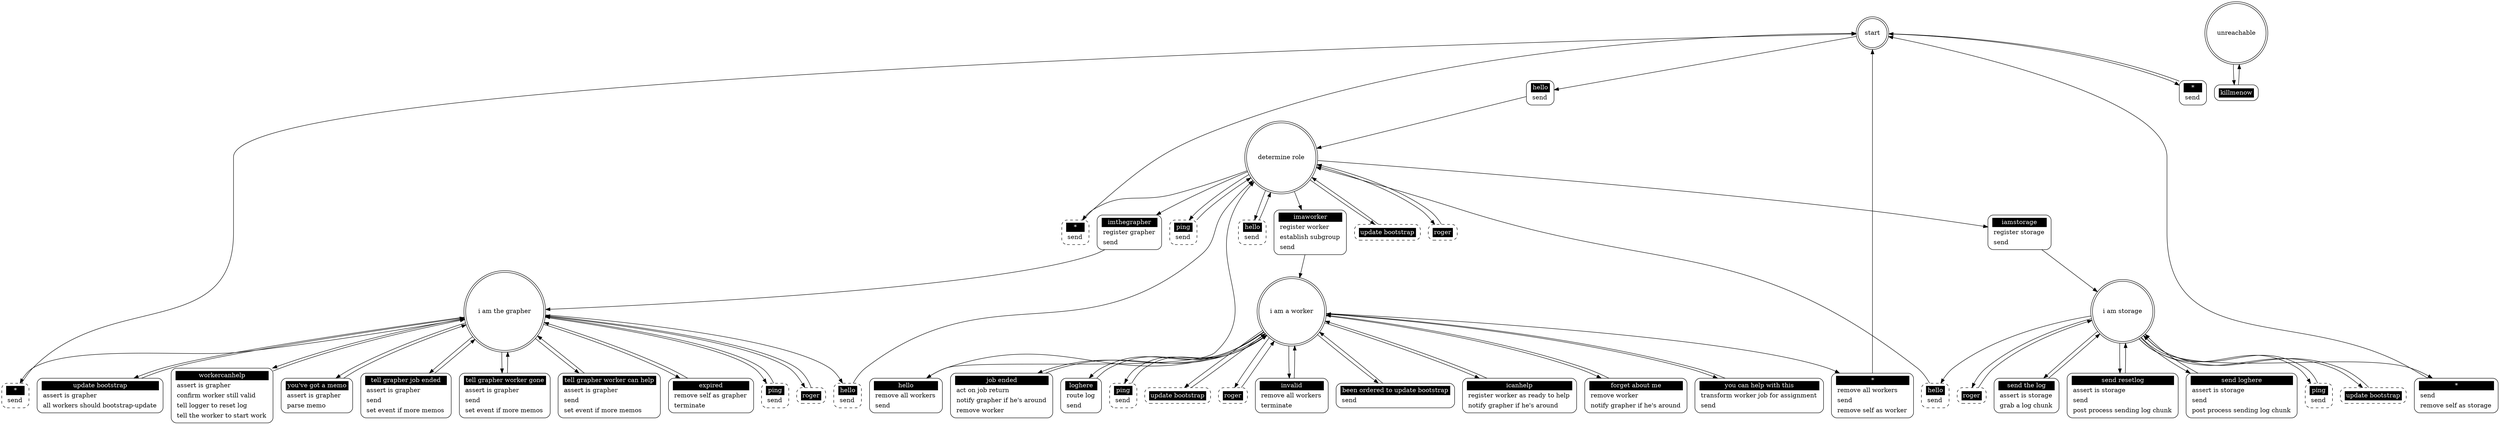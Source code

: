 ## Automatically generated from pkggraph_server.xml by gsl
digraph "pkggraph_server" {

 "start" [shape = "doublecircle"];
 "start hello" [shape = "Mrecord" style = solid label = <<table border="0" cellborder="0" cellpadding="3" bgcolor="white"><tr><td bgcolor="black" align="center" colspan="2"><font color="white">hello</font></td></tr><tr><td align="left" port="r3">send</td></tr></table>>];
 "start" -> "start hello";
 "start hello" -> "determine role";
 "start *" [shape = "Mrecord" style = solid label = <<table border="0" cellborder="0" cellpadding="3" bgcolor="white"><tr><td bgcolor="black" align="center" colspan="2"><font color="white">*</font></td></tr><tr><td align="left" port="r3">send</td></tr></table>>];
 "start" -> "start *";
 "start *" -> "start";

 "determine role" [shape = "doublecircle"];
 "determine role *" [shape = "Mrecord" style = dashed label = <<table border="0" cellborder="0" cellpadding="3" bgcolor="white"><tr><td bgcolor="black" align="center" colspan="2"><font color="white">*</font></td></tr><tr><td align="left" port="r3">send</td></tr></table>>];
 "determine role" -> "determine role *";
 "determine role *" -> "start";
 "determine role ping" [shape = "Mrecord" style = dashed label = <<table border="0" cellborder="0" cellpadding="3" bgcolor="white"><tr><td bgcolor="black" align="center" colspan="2"><font color="white">ping</font></td></tr><tr><td align="left" port="r3">send</td></tr></table>>];
 "determine role" -> "determine role ping";
 "determine role ping" -> "determine role";
 "determine role hello" [shape = "Mrecord" style = dashed label = <<table border="0" cellborder="0" cellpadding="3" bgcolor="white"><tr><td bgcolor="black" align="center" colspan="2"><font color="white">hello</font></td></tr><tr><td align="left" port="r3">send</td></tr></table>>];
 "determine role" -> "determine role hello";
 "determine role hello" -> "determine role";
 "determine role update bootstrap" [shape = "Mrecord" style = dashed label = <<table border="0" cellborder="0" cellpadding="3" bgcolor="white"><tr><td bgcolor="black" align="center" colspan="2"><font color="white">update bootstrap</font></td></tr></table>>];
 "determine role" -> "determine role update bootstrap";
 "determine role update bootstrap" -> "determine role";
 "determine role roger" [shape = "Mrecord" style = dashed label = <<table border="0" cellborder="0" cellpadding="3" bgcolor="white"><tr><td bgcolor="black" align="center" colspan="2"><font color="white">roger</font></td></tr></table>>];
 "determine role" -> "determine role roger";
 "determine role roger" -> "determine role";
 "determine role imthegrapher" [shape = "Mrecord" style = solid label = <<table border="0" cellborder="0" cellpadding="3" bgcolor="white"><tr><td bgcolor="black" align="center" colspan="2"><font color="white">imthegrapher</font></td></tr><tr><td align="left" port="r3">register grapher</td></tr><tr><td align="left" port="r3">send</td></tr></table>>];
 "determine role" -> "determine role imthegrapher";
 "determine role imthegrapher" -> "i am the grapher";
 "determine role imaworker" [shape = "Mrecord" style = solid label = <<table border="0" cellborder="0" cellpadding="3" bgcolor="white"><tr><td bgcolor="black" align="center" colspan="2"><font color="white">imaworker</font></td></tr><tr><td align="left" port="r3">register worker</td></tr><tr><td align="left" port="r3">establish subgroup</td></tr><tr><td align="left" port="r3">send</td></tr></table>>];
 "determine role" -> "determine role imaworker";
 "determine role imaworker" -> "i am a worker";
 "determine role iamstorage" [shape = "Mrecord" style = solid label = <<table border="0" cellborder="0" cellpadding="3" bgcolor="white"><tr><td bgcolor="black" align="center" colspan="2"><font color="white">iamstorage</font></td></tr><tr><td align="left" port="r3">register storage</td></tr><tr><td align="left" port="r3">send</td></tr></table>>];
 "determine role" -> "determine role iamstorage";
 "determine role iamstorage" -> "i am storage";

 "i am the grapher" [shape = "doublecircle"];
 "i am the grapher *" [shape = "Mrecord" style = dashed label = <<table border="0" cellborder="0" cellpadding="3" bgcolor="white"><tr><td bgcolor="black" align="center" colspan="2"><font color="white">*</font></td></tr><tr><td align="left" port="r3">send</td></tr></table>>];
 "i am the grapher" -> "i am the grapher *";
 "i am the grapher *" -> "start";
 "i am the grapher ping" [shape = "Mrecord" style = dashed label = <<table border="0" cellborder="0" cellpadding="3" bgcolor="white"><tr><td bgcolor="black" align="center" colspan="2"><font color="white">ping</font></td></tr><tr><td align="left" port="r3">send</td></tr></table>>];
 "i am the grapher" -> "i am the grapher ping";
 "i am the grapher ping" -> "i am the grapher";
 "i am the grapher hello" [shape = "Mrecord" style = dashed label = <<table border="0" cellborder="0" cellpadding="3" bgcolor="white"><tr><td bgcolor="black" align="center" colspan="2"><font color="white">hello</font></td></tr><tr><td align="left" port="r3">send</td></tr></table>>];
 "i am the grapher" -> "i am the grapher hello";
 "i am the grapher hello" -> "determine role";
 "i am the grapher roger" [shape = "Mrecord" style = dashed label = <<table border="0" cellborder="0" cellpadding="3" bgcolor="white"><tr><td bgcolor="black" align="center" colspan="2"><font color="white">roger</font></td></tr></table>>];
 "i am the grapher" -> "i am the grapher roger";
 "i am the grapher roger" -> "i am the grapher";
 "i am the grapher update bootstrap" [shape = "Mrecord" style = solid label = <<table border="0" cellborder="0" cellpadding="3" bgcolor="white"><tr><td bgcolor="black" align="center" colspan="2"><font color="white">update bootstrap</font></td></tr><tr><td align="left" port="r3">assert is grapher</td></tr><tr><td align="left" port="r3">all workers should bootstrap-update</td></tr></table>>];
 "i am the grapher" -> "i am the grapher update bootstrap";
 "i am the grapher update bootstrap" -> "i am the grapher";
 "i am the grapher workercanhelp" [shape = "Mrecord" style = solid label = <<table border="0" cellborder="0" cellpadding="3" bgcolor="white"><tr><td bgcolor="black" align="center" colspan="2"><font color="white">workercanhelp</font></td></tr><tr><td align="left" port="r3">assert is grapher</td></tr><tr><td align="left" port="r3">confirm worker still valid</td></tr><tr><td align="left" port="r3">tell logger to reset log</td></tr><tr><td align="left" port="r3">tell the worker to start work</td></tr></table>>];
 "i am the grapher" -> "i am the grapher workercanhelp";
 "i am the grapher workercanhelp" -> "i am the grapher";
 "i am the grapher you've got a memo" [shape = "Mrecord" style = solid label = <<table border="0" cellborder="0" cellpadding="3" bgcolor="white"><tr><td bgcolor="black" align="center" colspan="2"><font color="white">you've got a memo</font></td></tr><tr><td align="left" port="r3">assert is grapher</td></tr><tr><td align="left" port="r3">parse memo</td></tr></table>>];
 "i am the grapher" -> "i am the grapher you've got a memo";
 "i am the grapher you've got a memo" -> "i am the grapher";
 "i am the grapher tell grapher job ended" [shape = "Mrecord" style = solid label = <<table border="0" cellborder="0" cellpadding="3" bgcolor="white"><tr><td bgcolor="black" align="center" colspan="2"><font color="white">tell grapher job ended</font></td></tr><tr><td align="left" port="r3">assert is grapher</td></tr><tr><td align="left" port="r3">send</td></tr><tr><td align="left" port="r3">set event if more memos</td></tr></table>>];
 "i am the grapher" -> "i am the grapher tell grapher job ended";
 "i am the grapher tell grapher job ended" -> "i am the grapher";
 "i am the grapher tell grapher worker gone" [shape = "Mrecord" style = solid label = <<table border="0" cellborder="0" cellpadding="3" bgcolor="white"><tr><td bgcolor="black" align="center" colspan="2"><font color="white">tell grapher worker gone</font></td></tr><tr><td align="left" port="r3">assert is grapher</td></tr><tr><td align="left" port="r3">send</td></tr><tr><td align="left" port="r3">set event if more memos</td></tr></table>>];
 "i am the grapher" -> "i am the grapher tell grapher worker gone";
 "i am the grapher tell grapher worker gone" -> "i am the grapher";
 "i am the grapher tell grapher worker can help" [shape = "Mrecord" style = solid label = <<table border="0" cellborder="0" cellpadding="3" bgcolor="white"><tr><td bgcolor="black" align="center" colspan="2"><font color="white">tell grapher worker can help</font></td></tr><tr><td align="left" port="r3">assert is grapher</td></tr><tr><td align="left" port="r3">send</td></tr><tr><td align="left" port="r3">set event if more memos</td></tr></table>>];
 "i am the grapher" -> "i am the grapher tell grapher worker can help";
 "i am the grapher tell grapher worker can help" -> "i am the grapher";
 "i am the grapher expired" [shape = "Mrecord" style = solid label = <<table border="0" cellborder="0" cellpadding="3" bgcolor="white"><tr><td bgcolor="black" align="center" colspan="2"><font color="white">expired</font></td></tr><tr><td align="left" port="r3">remove self as grapher</td></tr><tr><td align="left" port="r3">terminate</td></tr></table>>];
 "i am the grapher" -> "i am the grapher expired";
 "i am the grapher expired" -> "i am the grapher";

 "i am a worker" [shape = "doublecircle"];
 "i am a worker ping" [shape = "Mrecord" style = dashed label = <<table border="0" cellborder="0" cellpadding="3" bgcolor="white"><tr><td bgcolor="black" align="center" colspan="2"><font color="white">ping</font></td></tr><tr><td align="left" port="r3">send</td></tr></table>>];
 "i am a worker" -> "i am a worker ping";
 "i am a worker ping" -> "i am a worker";
 "i am a worker update bootstrap" [shape = "Mrecord" style = dashed label = <<table border="0" cellborder="0" cellpadding="3" bgcolor="white"><tr><td bgcolor="black" align="center" colspan="2"><font color="white">update bootstrap</font></td></tr></table>>];
 "i am a worker" -> "i am a worker update bootstrap";
 "i am a worker update bootstrap" -> "i am a worker";
 "i am a worker roger" [shape = "Mrecord" style = dashed label = <<table border="0" cellborder="0" cellpadding="3" bgcolor="white"><tr><td bgcolor="black" align="center" colspan="2"><font color="white">roger</font></td></tr></table>>];
 "i am a worker" -> "i am a worker roger";
 "i am a worker roger" -> "i am a worker";
 "i am a worker hello" [shape = "Mrecord" style = solid label = <<table border="0" cellborder="0" cellpadding="3" bgcolor="white"><tr><td bgcolor="black" align="center" colspan="2"><font color="white">hello</font></td></tr><tr><td align="left" port="r3">remove all workers</td></tr><tr><td align="left" port="r3">send</td></tr></table>>];
 "i am a worker" -> "i am a worker hello";
 "i am a worker hello" -> "determine role";
 "i am a worker invalid" [shape = "Mrecord" style = solid label = <<table border="0" cellborder="0" cellpadding="3" bgcolor="white"><tr><td bgcolor="black" align="center" colspan="2"><font color="white">invalid</font></td></tr><tr><td align="left" port="r3">remove all workers</td></tr><tr><td align="left" port="r3">terminate</td></tr></table>>];
 "i am a worker" -> "i am a worker invalid";
 "i am a worker invalid" -> "i am a worker";
 "i am a worker been ordered to update bootstrap" [shape = "Mrecord" style = solid label = <<table border="0" cellborder="0" cellpadding="3" bgcolor="white"><tr><td bgcolor="black" align="center" colspan="2"><font color="white">been ordered to update bootstrap</font></td></tr><tr><td align="left" port="r3">send</td></tr></table>>];
 "i am a worker" -> "i am a worker been ordered to update bootstrap";
 "i am a worker been ordered to update bootstrap" -> "i am a worker";
 "i am a worker icanhelp" [shape = "Mrecord" style = solid label = <<table border="0" cellborder="0" cellpadding="3" bgcolor="white"><tr><td bgcolor="black" align="center" colspan="2"><font color="white">icanhelp</font></td></tr><tr><td align="left" port="r3">register worker as ready to help</td></tr><tr><td align="left" port="r3">notify grapher if he's around</td></tr></table>>];
 "i am a worker" -> "i am a worker icanhelp";
 "i am a worker icanhelp" -> "i am a worker";
 "i am a worker forget about me" [shape = "Mrecord" style = solid label = <<table border="0" cellborder="0" cellpadding="3" bgcolor="white"><tr><td bgcolor="black" align="center" colspan="2"><font color="white">forget about me</font></td></tr><tr><td align="left" port="r3">remove worker</td></tr><tr><td align="left" port="r3">notify grapher if he's around</td></tr></table>>];
 "i am a worker" -> "i am a worker forget about me";
 "i am a worker forget about me" -> "i am a worker";
 "i am a worker you can help with this" [shape = "Mrecord" style = solid label = <<table border="0" cellborder="0" cellpadding="3" bgcolor="white"><tr><td bgcolor="black" align="center" colspan="2"><font color="white">you can help with this</font></td></tr><tr><td align="left" port="r3">transform worker job for assignment</td></tr><tr><td align="left" port="r3">send</td></tr></table>>];
 "i am a worker" -> "i am a worker you can help with this";
 "i am a worker you can help with this" -> "i am a worker";
 "i am a worker job ended" [shape = "Mrecord" style = solid label = <<table border="0" cellborder="0" cellpadding="3" bgcolor="white"><tr><td bgcolor="black" align="center" colspan="2"><font color="white">job ended</font></td></tr><tr><td align="left" port="r3">act on job return</td></tr><tr><td align="left" port="r3">notify grapher if he's around</td></tr><tr><td align="left" port="r3">remove worker</td></tr></table>>];
 "i am a worker" -> "i am a worker job ended";
 "i am a worker job ended" -> "i am a worker";
 "i am a worker loghere" [shape = "Mrecord" style = solid label = <<table border="0" cellborder="0" cellpadding="3" bgcolor="white"><tr><td bgcolor="black" align="center" colspan="2"><font color="white">loghere</font></td></tr><tr><td align="left" port="r3">route log</td></tr><tr><td align="left" port="r3">send</td></tr></table>>];
 "i am a worker" -> "i am a worker loghere";
 "i am a worker loghere" -> "i am a worker";
 "i am a worker *" [shape = "Mrecord" style = solid label = <<table border="0" cellborder="0" cellpadding="3" bgcolor="white"><tr><td bgcolor="black" align="center" colspan="2"><font color="white">*</font></td></tr><tr><td align="left" port="r3">remove all workers</td></tr><tr><td align="left" port="r3">send</td></tr><tr><td align="left" port="r3">remove self as worker</td></tr></table>>];
 "i am a worker" -> "i am a worker *";
 "i am a worker *" -> "start";

 "i am storage" [shape = "doublecircle"];
 "i am storage ping" [shape = "Mrecord" style = dashed label = <<table border="0" cellborder="0" cellpadding="3" bgcolor="white"><tr><td bgcolor="black" align="center" colspan="2"><font color="white">ping</font></td></tr><tr><td align="left" port="r3">send</td></tr></table>>];
 "i am storage" -> "i am storage ping";
 "i am storage ping" -> "i am storage";
 "i am storage hello" [shape = "Mrecord" style = dashed label = <<table border="0" cellborder="0" cellpadding="3" bgcolor="white"><tr><td bgcolor="black" align="center" colspan="2"><font color="white">hello</font></td></tr><tr><td align="left" port="r3">send</td></tr></table>>];
 "i am storage" -> "i am storage hello";
 "i am storage hello" -> "determine role";
 "i am storage update bootstrap" [shape = "Mrecord" style = dashed label = <<table border="0" cellborder="0" cellpadding="3" bgcolor="white"><tr><td bgcolor="black" align="center" colspan="2"><font color="white">update bootstrap</font></td></tr></table>>];
 "i am storage" -> "i am storage update bootstrap";
 "i am storage update bootstrap" -> "i am storage";
 "i am storage roger" [shape = "Mrecord" style = dashed label = <<table border="0" cellborder="0" cellpadding="3" bgcolor="white"><tr><td bgcolor="black" align="center" colspan="2"><font color="white">roger</font></td></tr></table>>];
 "i am storage" -> "i am storage roger";
 "i am storage roger" -> "i am storage";
 "i am storage send the log" [shape = "Mrecord" style = solid label = <<table border="0" cellborder="0" cellpadding="3" bgcolor="white"><tr><td bgcolor="black" align="center" colspan="2"><font color="white">send the log</font></td></tr><tr><td align="left" port="r3">assert is storage</td></tr><tr><td align="left" port="r3">grab a log chunk</td></tr></table>>];
 "i am storage" -> "i am storage send the log";
 "i am storage send the log" -> "i am storage";
 "i am storage send resetlog" [shape = "Mrecord" style = solid label = <<table border="0" cellborder="0" cellpadding="3" bgcolor="white"><tr><td bgcolor="black" align="center" colspan="2"><font color="white">send resetlog</font></td></tr><tr><td align="left" port="r3">assert is storage</td></tr><tr><td align="left" port="r3">send</td></tr><tr><td align="left" port="r3">post process sending log chunk</td></tr></table>>];
 "i am storage" -> "i am storage send resetlog";
 "i am storage send resetlog" -> "i am storage";
 "i am storage send loghere" [shape = "Mrecord" style = solid label = <<table border="0" cellborder="0" cellpadding="3" bgcolor="white"><tr><td bgcolor="black" align="center" colspan="2"><font color="white">send loghere</font></td></tr><tr><td align="left" port="r3">assert is storage</td></tr><tr><td align="left" port="r3">send</td></tr><tr><td align="left" port="r3">post process sending log chunk</td></tr></table>>];
 "i am storage" -> "i am storage send loghere";
 "i am storage send loghere" -> "i am storage";
 "i am storage *" [shape = "Mrecord" style = solid label = <<table border="0" cellborder="0" cellpadding="3" bgcolor="white"><tr><td bgcolor="black" align="center" colspan="2"><font color="white">*</font></td></tr><tr><td align="left" port="r3">send</td></tr><tr><td align="left" port="r3">remove self as storage</td></tr></table>>];
 "i am storage" -> "i am storage *";
 "i am storage *" -> "start";

 "unreachable" [shape = "doublecircle"];
 "unreachable killmenow" [shape = "Mrecord" style = solid label = <<table border="0" cellborder="0" cellpadding="3" bgcolor="white"><tr><td bgcolor="black" align="center" colspan="2"><font color="white">killmenow</font></td></tr></table>>];
 "unreachable" -> "unreachable killmenow";
 "unreachable killmenow" -> "unreachable";
}

